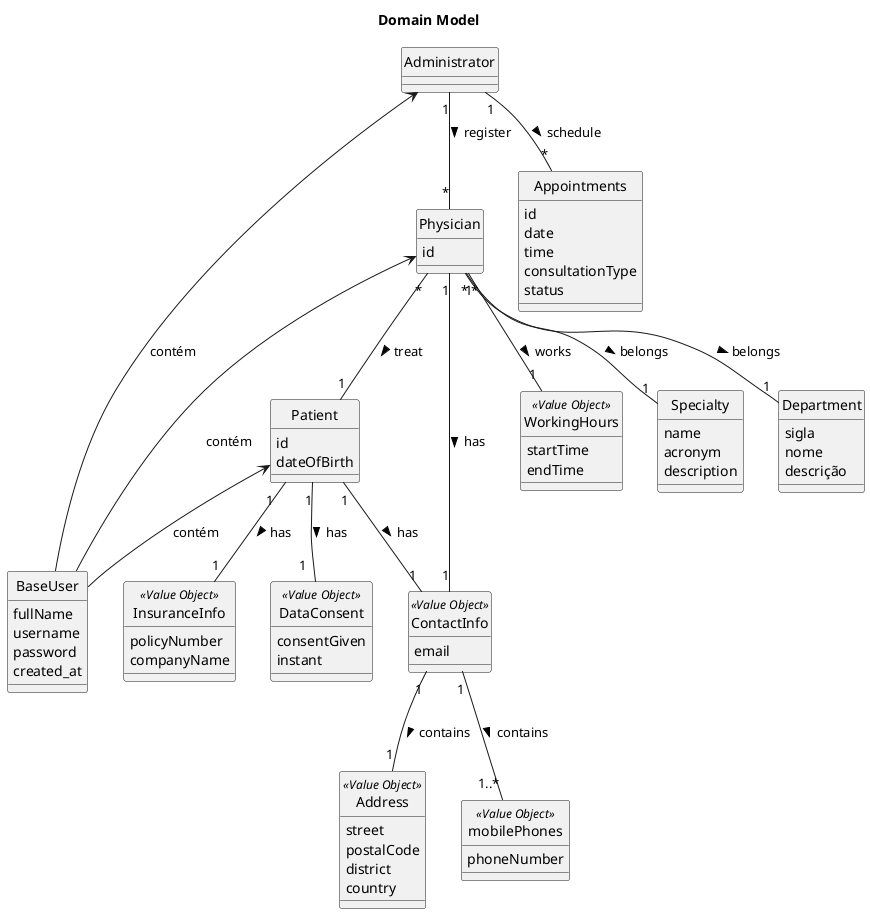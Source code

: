 @startuml
'https://plantuml.com/class-diagram
hide circle

title Domain Model

class Administrator{
}
class BaseUser{
 fullName
 username
 password
 created_at
 }
class Patient {
    id
    dateOfBirth
}
class InsuranceInfo <<Value Object>> {
  policyNumber
  companyName
}
class DataConsent <<Value Object>> {
  consentGiven
  instant
}
class  Physician {
    id

}
class ContactInfo <<Value Object>> {
  email
}

class Address <<Value Object>> {
  street
  postalCode
  district
  country
}

class WorkingHours <<Value Object>> {
  startTime
  endTime
}

class mobilePhones <<Value Object>>{
    phoneNumber
}

class Appointments{
           id
           date
           time
           consultationType
           status
}

class Specialty{
    name
    acronym
    description
}
class Department{
    sigla
    nome
    descrição
}

Administrator <-- BaseUser: contém
Patient <-- BaseUser : contém
Physician <--- BaseUser: contém

Administrator "1" -- "*" Physician :  register >
Administrator "1" -- "*" Appointments :  schedule >

Patient "1  "   -- "1" InsuranceInfo : has >
Patient "1" -- "1  " DataConsent : has >

Physician "*" -- "1" Patient :  treat >

Physician "1" -- "1" ContactInfo : has >
Patient "1" -- "1" ContactInfo : has >
ContactInfo "1" -- "1"Address : contains >
ContactInfo "1" -- "1..*" mobilePhones : contains >
Physician "1" -- "1" WorkingHours :  works >
Physician "*" -- "1" Specialty : belongs >
Physician "*" -- "1" Department: belongs >




@enduml

